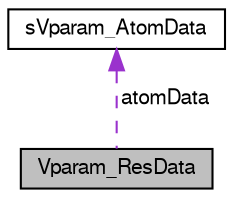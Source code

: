 digraph "Vparam_ResData"
{
  edge [fontname="FreeSans",fontsize="10",labelfontname="FreeSans",labelfontsize="10"];
  node [fontname="FreeSans",fontsize="10",shape=record];
  Node1 [label="Vparam_ResData",height=0.2,width=0.4,color="black", fillcolor="grey75", style="filled" fontcolor="black"];
  Node2 -> Node1 [dir="back",color="darkorchid3",fontsize="10",style="dashed",label=" atomData" ,fontname="FreeSans"];
  Node2 [label="sVparam_AtomData",height=0.2,width=0.4,color="black", fillcolor="white", style="filled",URL="$structs_vparam___atom_data.html",tooltip="AtomData sub-class; stores atom data."];
}
